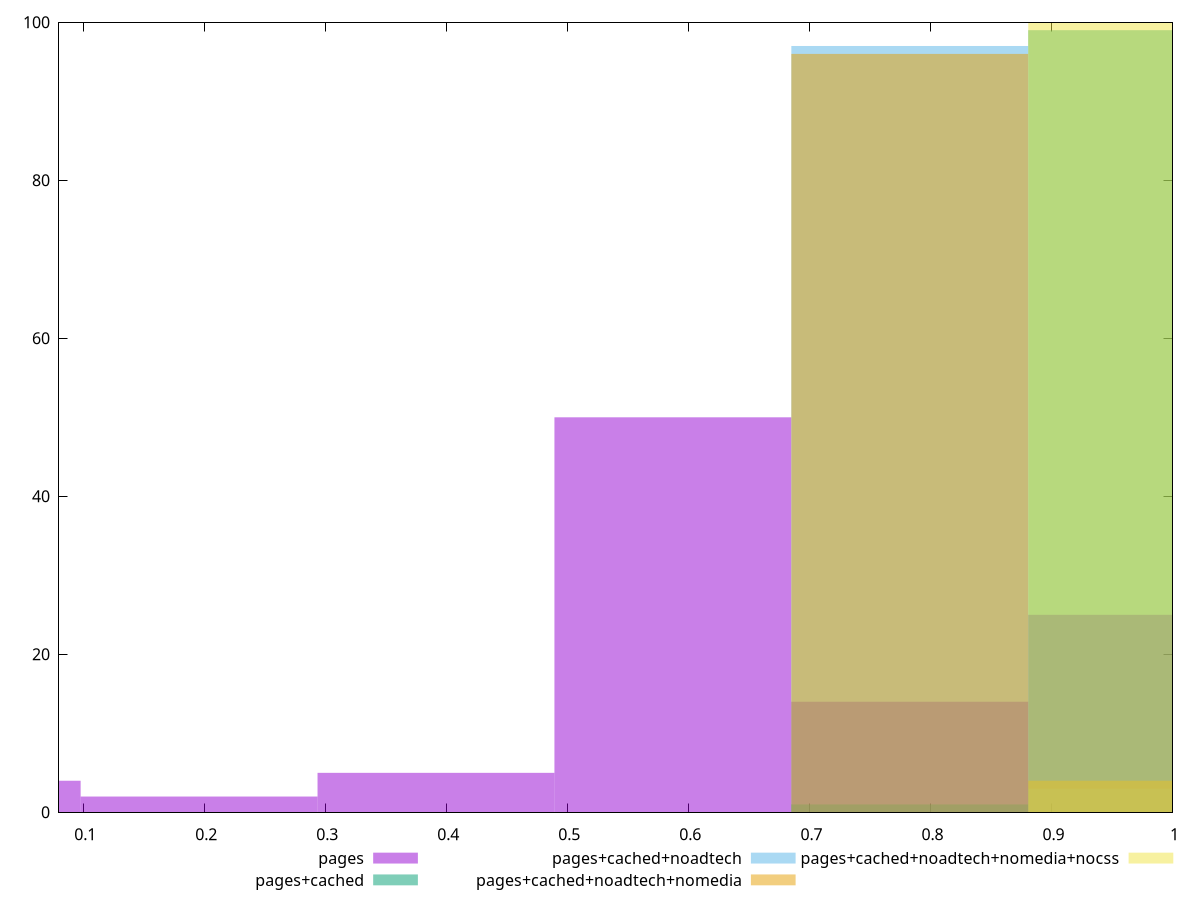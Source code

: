 reset

$pages <<EOF
0.9786831432517324 25
0.5872098859510395 50
0.391473257300693 5
0 4
0.782946514601386 14
0.1957366286503465 2
EOF

$pagesCached <<EOF
0.782946514601386 1
0.9786831432517324 99
EOF

$pagesCachedNoadtech <<EOF
0.782946514601386 97
0.9786831432517324 3
EOF

$pagesCachedNoadtechNomedia <<EOF
0.782946514601386 96
0.9786831432517324 4
EOF

$pagesCachedNoadtechNomediaNocss <<EOF
0.9786831432517324 100
EOF

set key outside below
set boxwidth 0.1957366286503465
set xrange [0.08:1]
set yrange [0:100]
set trange [0:100]
set style fill transparent solid 0.5 noborder
set terminal svg size 640, 530 enhanced background rgb 'white'
set output "report_00009_2021-02-08T22-37-41.559Z/first-cpu-idle/comparison/histogram/all_score.svg"

plot $pages title "pages" with boxes, \
     $pagesCached title "pages+cached" with boxes, \
     $pagesCachedNoadtech title "pages+cached+noadtech" with boxes, \
     $pagesCachedNoadtechNomedia title "pages+cached+noadtech+nomedia" with boxes, \
     $pagesCachedNoadtechNomediaNocss title "pages+cached+noadtech+nomedia+nocss" with boxes

reset
